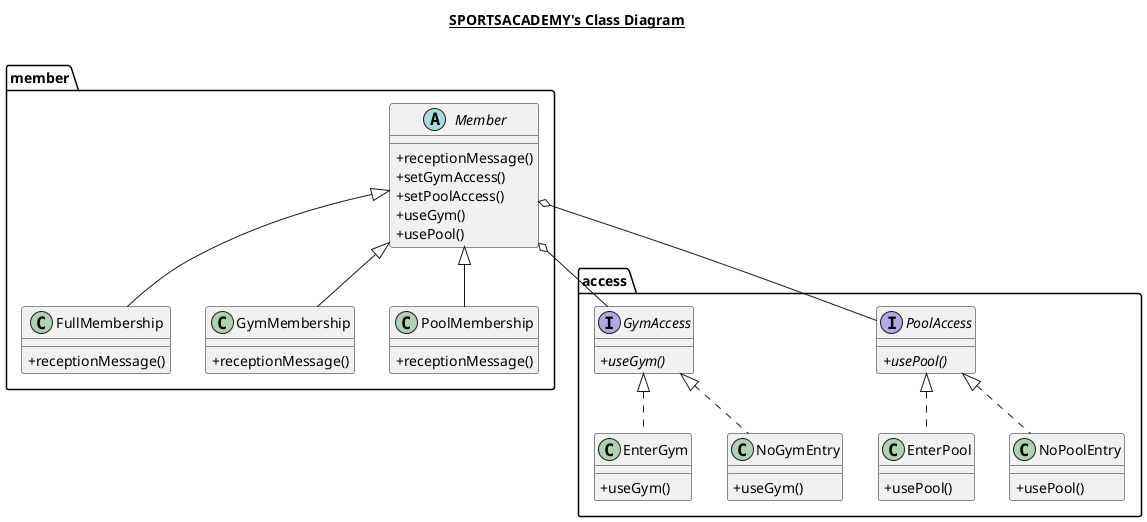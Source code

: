 @startuml

title __SPORTSACADEMY's Class Diagram__\n

skinparam classAttributeIconSize 0

        class access.EnterGym {
                + useGym()
         }




            class access.EnterPool {
                + usePool()
      }



            interface access.GymAccess {
                {abstract} + useGym()
            }




            class access.NoGymEntry {
                + useGym()
            }




            class access.NoPoolEntry {
                + usePool()
            }




            interface access.PoolAccess {
                {abstract} + usePool()
            }


  


    class member.FullMembership {
              + receptionMessage()
          }




          class member.GymMembership {
              + receptionMessage()
          }



          abstract class member.Member {
              + receptionMessage()
              + setGymAccess()
              + setPoolAccess()
              + useGym()
              + usePool()
          }




          class member.PoolMembership {
              + receptionMessage()
          }



  access.EnterGym .up.|> access.GymAccess
  access.EnterPool .up.|> access.PoolAccess
  access.NoGymEntry .up.|> access.GymAccess
  access.NoPoolEntry .up.|> access.PoolAccess
  member.FullMembership -up-|> member.Member
  member.GymMembership -up-|> member.Member
  member.Member o-- access.GymAccess
  member.Member o-- access.PoolAccess
  member.PoolMembership -up-|> member.Member


@enduml
